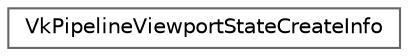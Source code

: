 digraph "类继承关系图"
{
 // LATEX_PDF_SIZE
  bgcolor="transparent";
  edge [fontname=Helvetica,fontsize=10,labelfontname=Helvetica,labelfontsize=10];
  node [fontname=Helvetica,fontsize=10,shape=box,height=0.2,width=0.4];
  rankdir="LR";
  Node0 [id="Node000000",label="VkPipelineViewportStateCreateInfo",height=0.2,width=0.4,color="grey40", fillcolor="white", style="filled",URL="$struct_vk_pipeline_viewport_state_create_info.html",tooltip=" "];
}
